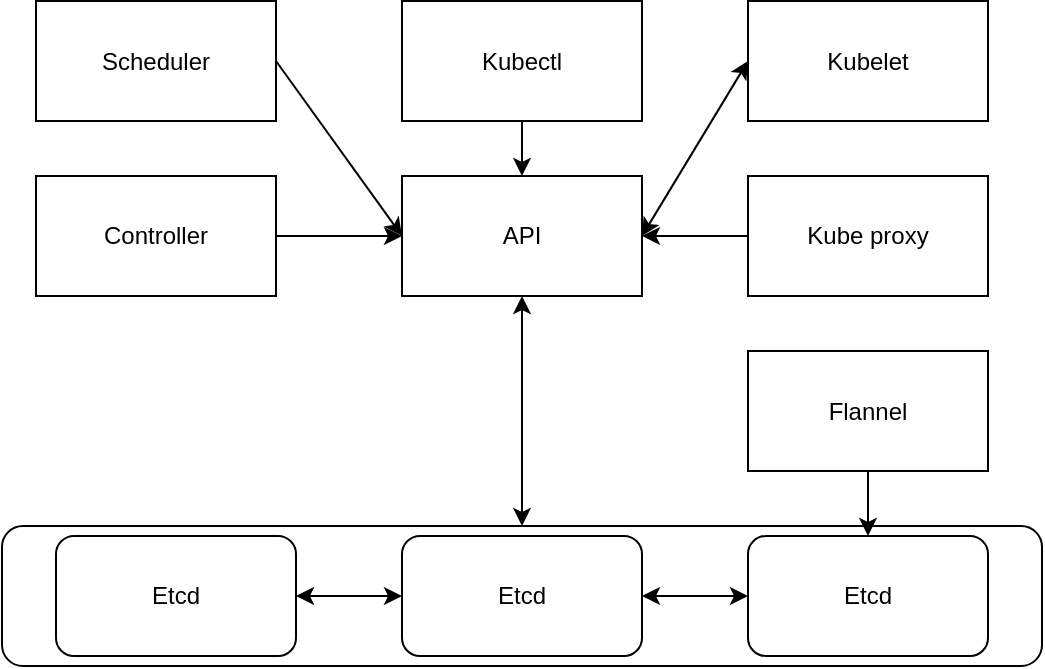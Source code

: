 <mxfile version="11.1.4" type="github"><diagram id="vu3nJuBRoNvtSrU-HLte" name="第 1 页"><mxGraphModel dx="1426" dy="776" grid="1" gridSize="10" guides="1" tooltips="1" connect="1" arrows="1" fold="1" page="1" pageScale="1" pageWidth="827" pageHeight="1169" math="0" shadow="0"><root><mxCell id="0"/><mxCell id="1" parent="0"/><mxCell id="nLWXe6jufb2kX3DRmXE--7" value="" style="rounded=1;whiteSpace=wrap;html=1;" vertex="1" parent="1"><mxGeometry x="173" y="455" width="520" height="70" as="geometry"/></mxCell><mxCell id="nLWXe6jufb2kX3DRmXE--1" value="API" style="rounded=0;whiteSpace=wrap;html=1;" vertex="1" parent="1"><mxGeometry x="373" y="280" width="120" height="60" as="geometry"/></mxCell><mxCell id="nLWXe6jufb2kX3DRmXE--8" value="" style="group" vertex="1" connectable="0" parent="1"><mxGeometry x="200" y="460" width="466" height="60" as="geometry"/></mxCell><mxCell id="nLWXe6jufb2kX3DRmXE--2" value="Etcd" style="rounded=1;whiteSpace=wrap;html=1;" vertex="1" parent="nLWXe6jufb2kX3DRmXE--8"><mxGeometry width="120" height="60" as="geometry"/></mxCell><mxCell id="nLWXe6jufb2kX3DRmXE--3" value="Etcd" style="rounded=1;whiteSpace=wrap;html=1;" vertex="1" parent="nLWXe6jufb2kX3DRmXE--8"><mxGeometry x="173" width="120" height="60" as="geometry"/></mxCell><mxCell id="nLWXe6jufb2kX3DRmXE--4" value="Etcd" style="rounded=1;whiteSpace=wrap;html=1;" vertex="1" parent="nLWXe6jufb2kX3DRmXE--8"><mxGeometry x="346" width="120" height="60" as="geometry"/></mxCell><mxCell id="nLWXe6jufb2kX3DRmXE--5" value="" style="endArrow=classic;startArrow=classic;html=1;entryX=0;entryY=0.5;entryDx=0;entryDy=0;exitX=1;exitY=0.5;exitDx=0;exitDy=0;" edge="1" parent="nLWXe6jufb2kX3DRmXE--8" source="nLWXe6jufb2kX3DRmXE--2" target="nLWXe6jufb2kX3DRmXE--3"><mxGeometry width="50" height="50" relative="1" as="geometry"><mxPoint x="113" y="50" as="sourcePoint"/><mxPoint x="163" y="30" as="targetPoint"/></mxGeometry></mxCell><mxCell id="nLWXe6jufb2kX3DRmXE--6" value="" style="endArrow=classic;startArrow=classic;html=1;exitX=1;exitY=0.5;exitDx=0;exitDy=0;" edge="1" parent="nLWXe6jufb2kX3DRmXE--8"><mxGeometry width="50" height="50" relative="1" as="geometry"><mxPoint x="293" y="30" as="sourcePoint"/><mxPoint x="346" y="30" as="targetPoint"/></mxGeometry></mxCell><mxCell id="nLWXe6jufb2kX3DRmXE--9" value="" style="endArrow=classic;startArrow=classic;html=1;entryX=0.5;entryY=1;entryDx=0;entryDy=0;exitX=0.5;exitY=0;exitDx=0;exitDy=0;" edge="1" parent="1" source="nLWXe6jufb2kX3DRmXE--7" target="nLWXe6jufb2kX3DRmXE--1"><mxGeometry width="50" height="50" relative="1" as="geometry"><mxPoint x="388" y="360" as="sourcePoint"/><mxPoint x="438" y="310" as="targetPoint"/></mxGeometry></mxCell><mxCell id="nLWXe6jufb2kX3DRmXE--10" value="Scheduler" style="rounded=0;whiteSpace=wrap;html=1;" vertex="1" parent="1"><mxGeometry x="190" y="192.5" width="120" height="60" as="geometry"/></mxCell><mxCell id="nLWXe6jufb2kX3DRmXE--11" value="Controller" style="rounded=0;whiteSpace=wrap;html=1;" vertex="1" parent="1"><mxGeometry x="190" y="280" width="120" height="60" as="geometry"/></mxCell><mxCell id="nLWXe6jufb2kX3DRmXE--18" value="" style="edgeStyle=orthogonalEdgeStyle;rounded=0;orthogonalLoop=1;jettySize=auto;html=1;" edge="1" parent="1" source="nLWXe6jufb2kX3DRmXE--12" target="nLWXe6jufb2kX3DRmXE--1"><mxGeometry relative="1" as="geometry"/></mxCell><mxCell id="nLWXe6jufb2kX3DRmXE--12" value="Kubectl" style="rounded=0;whiteSpace=wrap;html=1;" vertex="1" parent="1"><mxGeometry x="373" y="192.5" width="120" height="60" as="geometry"/></mxCell><mxCell id="nLWXe6jufb2kX3DRmXE--13" value="Kubelet" style="rounded=0;whiteSpace=wrap;html=1;" vertex="1" parent="1"><mxGeometry x="546" y="192.5" width="120" height="60" as="geometry"/></mxCell><mxCell id="nLWXe6jufb2kX3DRmXE--14" value="Kube proxy" style="rounded=0;whiteSpace=wrap;html=1;" vertex="1" parent="1"><mxGeometry x="546" y="280" width="120" height="60" as="geometry"/></mxCell><mxCell id="nLWXe6jufb2kX3DRmXE--15" value="Flannel" style="rounded=0;whiteSpace=wrap;html=1;" vertex="1" parent="1"><mxGeometry x="546" y="367.5" width="120" height="60" as="geometry"/></mxCell><mxCell id="nLWXe6jufb2kX3DRmXE--22" value="" style="endArrow=classic;html=1;entryX=0;entryY=0.5;entryDx=0;entryDy=0;exitX=1;exitY=0.5;exitDx=0;exitDy=0;" edge="1" parent="1" source="nLWXe6jufb2kX3DRmXE--10" target="nLWXe6jufb2kX3DRmXE--1"><mxGeometry width="50" height="50" relative="1" as="geometry"><mxPoint x="170" y="600" as="sourcePoint"/><mxPoint x="220" y="550" as="targetPoint"/></mxGeometry></mxCell><mxCell id="nLWXe6jufb2kX3DRmXE--23" value="" style="endArrow=classic;html=1;entryX=0;entryY=0.5;entryDx=0;entryDy=0;exitX=1;exitY=0.5;exitDx=0;exitDy=0;" edge="1" parent="1" source="nLWXe6jufb2kX3DRmXE--11" target="nLWXe6jufb2kX3DRmXE--1"><mxGeometry width="50" height="50" relative="1" as="geometry"><mxPoint x="320" y="232.5" as="sourcePoint"/><mxPoint x="380.96" y="327.02" as="targetPoint"/></mxGeometry></mxCell><mxCell id="nLWXe6jufb2kX3DRmXE--26" value="" style="endArrow=classic;html=1;exitX=0;exitY=0.5;exitDx=0;exitDy=0;entryX=1;entryY=0.5;entryDx=0;entryDy=0;" edge="1" parent="1" source="nLWXe6jufb2kX3DRmXE--14" target="nLWXe6jufb2kX3DRmXE--1"><mxGeometry width="50" height="50" relative="1" as="geometry"><mxPoint x="556" y="232.5" as="sourcePoint"/><mxPoint x="503" y="320" as="targetPoint"/></mxGeometry></mxCell><mxCell id="nLWXe6jufb2kX3DRmXE--27" value="" style="endArrow=classic;startArrow=classic;html=1;entryX=0;entryY=0.5;entryDx=0;entryDy=0;exitX=1;exitY=0.5;exitDx=0;exitDy=0;" edge="1" parent="1" source="nLWXe6jufb2kX3DRmXE--1" target="nLWXe6jufb2kX3DRmXE--13"><mxGeometry width="50" height="50" relative="1" as="geometry"><mxPoint x="510" y="300" as="sourcePoint"/><mxPoint x="560" y="250" as="targetPoint"/></mxGeometry></mxCell><mxCell id="nLWXe6jufb2kX3DRmXE--34" value="" style="endArrow=classic;html=1;exitX=0.5;exitY=1;exitDx=0;exitDy=0;" edge="1" parent="1" source="nLWXe6jufb2kX3DRmXE--15" target="nLWXe6jufb2kX3DRmXE--4"><mxGeometry width="50" height="50" relative="1" as="geometry"><mxPoint x="170" y="600" as="sourcePoint"/><mxPoint x="220" y="550" as="targetPoint"/></mxGeometry></mxCell></root></mxGraphModel></diagram></mxfile>